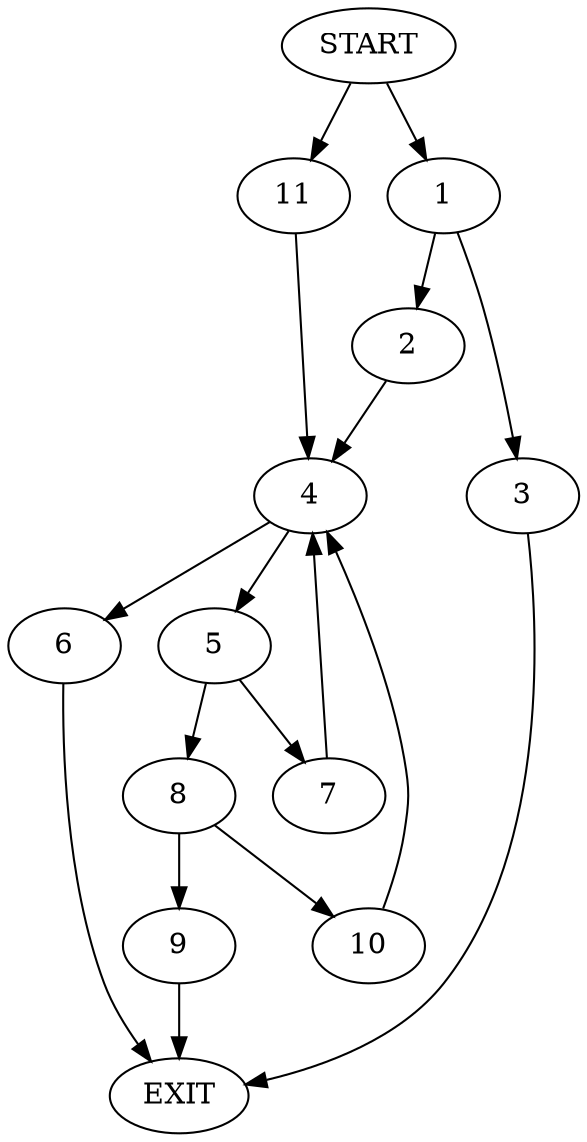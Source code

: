 digraph {
0 [label="START"]
12 [label="EXIT"]
0 -> 1
1 -> 2
1 -> 3
2 -> 4
3 -> 12
4 -> 5
4 -> 6
6 -> 12
5 -> 7
5 -> 8
8 -> 9
8 -> 10
7 -> 4
9 -> 12
10 -> 4
0 -> 11
11 -> 4
}
